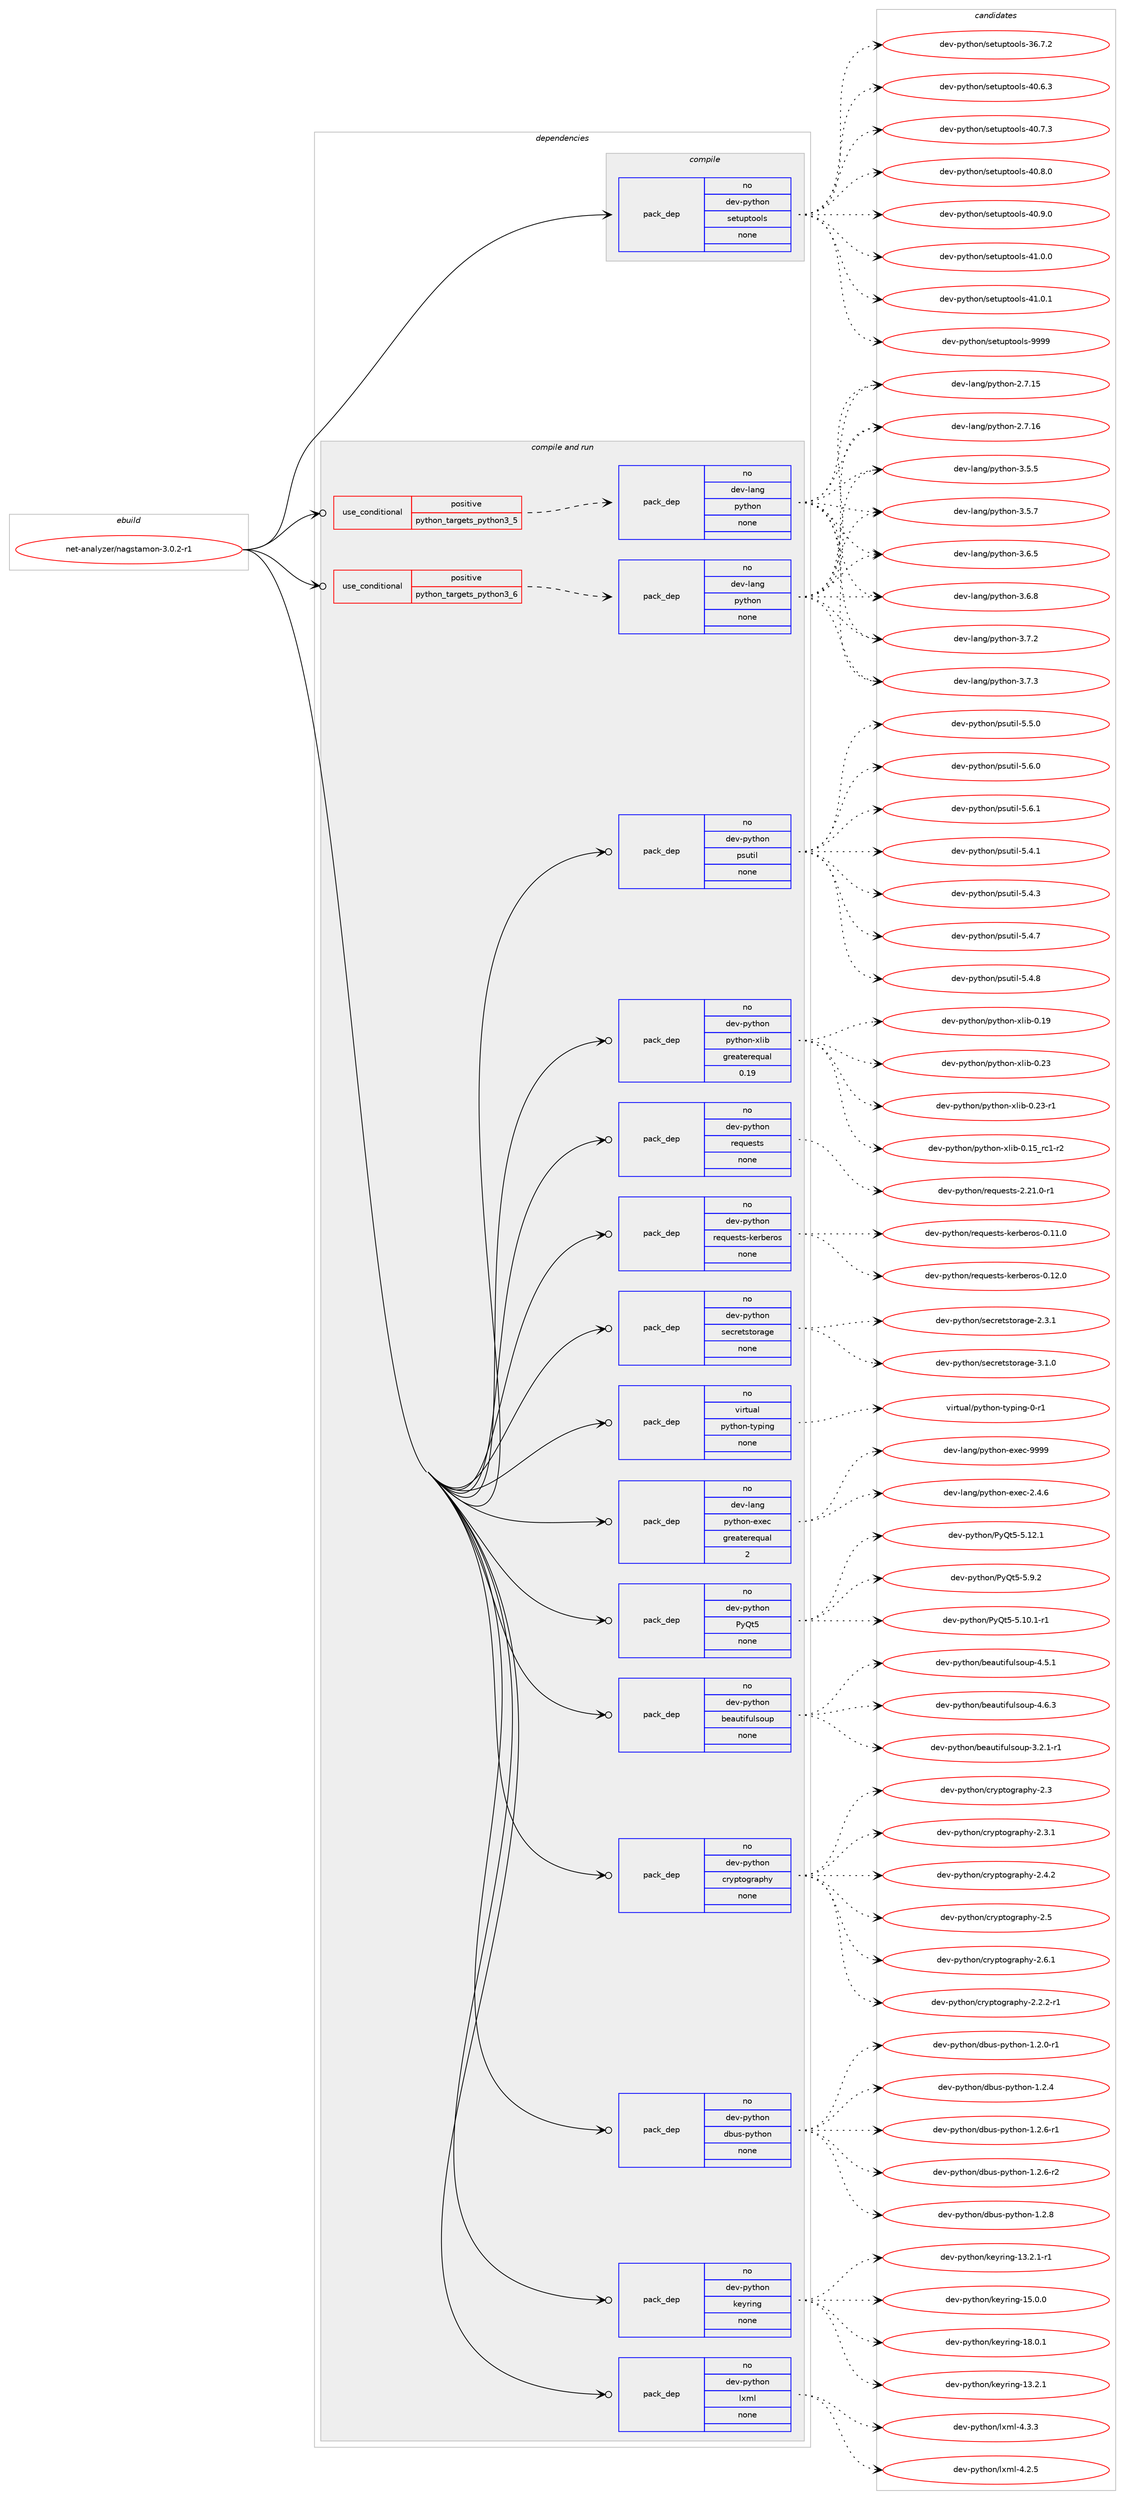 digraph prolog {

# *************
# Graph options
# *************

newrank=true;
concentrate=true;
compound=true;
graph [rankdir=LR,fontname=Helvetica,fontsize=10,ranksep=1.5];#, ranksep=2.5, nodesep=0.2];
edge  [arrowhead=vee];
node  [fontname=Helvetica,fontsize=10];

# **********
# The ebuild
# **********

subgraph cluster_leftcol {
color=gray;
rank=same;
label=<<i>ebuild</i>>;
id [label="net-analyzer/nagstamon-3.0.2-r1", color=red, width=4, href="../net-analyzer/nagstamon-3.0.2-r1.svg"];
}

# ****************
# The dependencies
# ****************

subgraph cluster_midcol {
color=gray;
label=<<i>dependencies</i>>;
subgraph cluster_compile {
fillcolor="#eeeeee";
style=filled;
label=<<i>compile</i>>;
subgraph pack841 {
dependency949 [label=<<TABLE BORDER="0" CELLBORDER="1" CELLSPACING="0" CELLPADDING="4" WIDTH="220"><TR><TD ROWSPAN="6" CELLPADDING="30">pack_dep</TD></TR><TR><TD WIDTH="110">no</TD></TR><TR><TD>dev-python</TD></TR><TR><TD>setuptools</TD></TR><TR><TD>none</TD></TR><TR><TD></TD></TR></TABLE>>, shape=none, color=blue];
}
id:e -> dependency949:w [weight=20,style="solid",arrowhead="vee"];
}
subgraph cluster_compileandrun {
fillcolor="#eeeeee";
style=filled;
label=<<i>compile and run</i>>;
subgraph cond94 {
dependency950 [label=<<TABLE BORDER="0" CELLBORDER="1" CELLSPACING="0" CELLPADDING="4"><TR><TD ROWSPAN="3" CELLPADDING="10">use_conditional</TD></TR><TR><TD>positive</TD></TR><TR><TD>python_targets_python3_5</TD></TR></TABLE>>, shape=none, color=red];
subgraph pack842 {
dependency951 [label=<<TABLE BORDER="0" CELLBORDER="1" CELLSPACING="0" CELLPADDING="4" WIDTH="220"><TR><TD ROWSPAN="6" CELLPADDING="30">pack_dep</TD></TR><TR><TD WIDTH="110">no</TD></TR><TR><TD>dev-lang</TD></TR><TR><TD>python</TD></TR><TR><TD>none</TD></TR><TR><TD></TD></TR></TABLE>>, shape=none, color=blue];
}
dependency950:e -> dependency951:w [weight=20,style="dashed",arrowhead="vee"];
}
id:e -> dependency950:w [weight=20,style="solid",arrowhead="odotvee"];
subgraph cond95 {
dependency952 [label=<<TABLE BORDER="0" CELLBORDER="1" CELLSPACING="0" CELLPADDING="4"><TR><TD ROWSPAN="3" CELLPADDING="10">use_conditional</TD></TR><TR><TD>positive</TD></TR><TR><TD>python_targets_python3_6</TD></TR></TABLE>>, shape=none, color=red];
subgraph pack843 {
dependency953 [label=<<TABLE BORDER="0" CELLBORDER="1" CELLSPACING="0" CELLPADDING="4" WIDTH="220"><TR><TD ROWSPAN="6" CELLPADDING="30">pack_dep</TD></TR><TR><TD WIDTH="110">no</TD></TR><TR><TD>dev-lang</TD></TR><TR><TD>python</TD></TR><TR><TD>none</TD></TR><TR><TD></TD></TR></TABLE>>, shape=none, color=blue];
}
dependency952:e -> dependency953:w [weight=20,style="dashed",arrowhead="vee"];
}
id:e -> dependency952:w [weight=20,style="solid",arrowhead="odotvee"];
subgraph pack844 {
dependency954 [label=<<TABLE BORDER="0" CELLBORDER="1" CELLSPACING="0" CELLPADDING="4" WIDTH="220"><TR><TD ROWSPAN="6" CELLPADDING="30">pack_dep</TD></TR><TR><TD WIDTH="110">no</TD></TR><TR><TD>dev-lang</TD></TR><TR><TD>python-exec</TD></TR><TR><TD>greaterequal</TD></TR><TR><TD>2</TD></TR></TABLE>>, shape=none, color=blue];
}
id:e -> dependency954:w [weight=20,style="solid",arrowhead="odotvee"];
subgraph pack845 {
dependency955 [label=<<TABLE BORDER="0" CELLBORDER="1" CELLSPACING="0" CELLPADDING="4" WIDTH="220"><TR><TD ROWSPAN="6" CELLPADDING="30">pack_dep</TD></TR><TR><TD WIDTH="110">no</TD></TR><TR><TD>dev-python</TD></TR><TR><TD>PyQt5</TD></TR><TR><TD>none</TD></TR><TR><TD></TD></TR></TABLE>>, shape=none, color=blue];
}
id:e -> dependency955:w [weight=20,style="solid",arrowhead="odotvee"];
subgraph pack846 {
dependency956 [label=<<TABLE BORDER="0" CELLBORDER="1" CELLSPACING="0" CELLPADDING="4" WIDTH="220"><TR><TD ROWSPAN="6" CELLPADDING="30">pack_dep</TD></TR><TR><TD WIDTH="110">no</TD></TR><TR><TD>dev-python</TD></TR><TR><TD>beautifulsoup</TD></TR><TR><TD>none</TD></TR><TR><TD></TD></TR></TABLE>>, shape=none, color=blue];
}
id:e -> dependency956:w [weight=20,style="solid",arrowhead="odotvee"];
subgraph pack847 {
dependency957 [label=<<TABLE BORDER="0" CELLBORDER="1" CELLSPACING="0" CELLPADDING="4" WIDTH="220"><TR><TD ROWSPAN="6" CELLPADDING="30">pack_dep</TD></TR><TR><TD WIDTH="110">no</TD></TR><TR><TD>dev-python</TD></TR><TR><TD>cryptography</TD></TR><TR><TD>none</TD></TR><TR><TD></TD></TR></TABLE>>, shape=none, color=blue];
}
id:e -> dependency957:w [weight=20,style="solid",arrowhead="odotvee"];
subgraph pack848 {
dependency958 [label=<<TABLE BORDER="0" CELLBORDER="1" CELLSPACING="0" CELLPADDING="4" WIDTH="220"><TR><TD ROWSPAN="6" CELLPADDING="30">pack_dep</TD></TR><TR><TD WIDTH="110">no</TD></TR><TR><TD>dev-python</TD></TR><TR><TD>dbus-python</TD></TR><TR><TD>none</TD></TR><TR><TD></TD></TR></TABLE>>, shape=none, color=blue];
}
id:e -> dependency958:w [weight=20,style="solid",arrowhead="odotvee"];
subgraph pack849 {
dependency959 [label=<<TABLE BORDER="0" CELLBORDER="1" CELLSPACING="0" CELLPADDING="4" WIDTH="220"><TR><TD ROWSPAN="6" CELLPADDING="30">pack_dep</TD></TR><TR><TD WIDTH="110">no</TD></TR><TR><TD>dev-python</TD></TR><TR><TD>keyring</TD></TR><TR><TD>none</TD></TR><TR><TD></TD></TR></TABLE>>, shape=none, color=blue];
}
id:e -> dependency959:w [weight=20,style="solid",arrowhead="odotvee"];
subgraph pack850 {
dependency960 [label=<<TABLE BORDER="0" CELLBORDER="1" CELLSPACING="0" CELLPADDING="4" WIDTH="220"><TR><TD ROWSPAN="6" CELLPADDING="30">pack_dep</TD></TR><TR><TD WIDTH="110">no</TD></TR><TR><TD>dev-python</TD></TR><TR><TD>lxml</TD></TR><TR><TD>none</TD></TR><TR><TD></TD></TR></TABLE>>, shape=none, color=blue];
}
id:e -> dependency960:w [weight=20,style="solid",arrowhead="odotvee"];
subgraph pack851 {
dependency961 [label=<<TABLE BORDER="0" CELLBORDER="1" CELLSPACING="0" CELLPADDING="4" WIDTH="220"><TR><TD ROWSPAN="6" CELLPADDING="30">pack_dep</TD></TR><TR><TD WIDTH="110">no</TD></TR><TR><TD>dev-python</TD></TR><TR><TD>psutil</TD></TR><TR><TD>none</TD></TR><TR><TD></TD></TR></TABLE>>, shape=none, color=blue];
}
id:e -> dependency961:w [weight=20,style="solid",arrowhead="odotvee"];
subgraph pack852 {
dependency962 [label=<<TABLE BORDER="0" CELLBORDER="1" CELLSPACING="0" CELLPADDING="4" WIDTH="220"><TR><TD ROWSPAN="6" CELLPADDING="30">pack_dep</TD></TR><TR><TD WIDTH="110">no</TD></TR><TR><TD>dev-python</TD></TR><TR><TD>python-xlib</TD></TR><TR><TD>greaterequal</TD></TR><TR><TD>0.19</TD></TR></TABLE>>, shape=none, color=blue];
}
id:e -> dependency962:w [weight=20,style="solid",arrowhead="odotvee"];
subgraph pack853 {
dependency963 [label=<<TABLE BORDER="0" CELLBORDER="1" CELLSPACING="0" CELLPADDING="4" WIDTH="220"><TR><TD ROWSPAN="6" CELLPADDING="30">pack_dep</TD></TR><TR><TD WIDTH="110">no</TD></TR><TR><TD>dev-python</TD></TR><TR><TD>requests</TD></TR><TR><TD>none</TD></TR><TR><TD></TD></TR></TABLE>>, shape=none, color=blue];
}
id:e -> dependency963:w [weight=20,style="solid",arrowhead="odotvee"];
subgraph pack854 {
dependency964 [label=<<TABLE BORDER="0" CELLBORDER="1" CELLSPACING="0" CELLPADDING="4" WIDTH="220"><TR><TD ROWSPAN="6" CELLPADDING="30">pack_dep</TD></TR><TR><TD WIDTH="110">no</TD></TR><TR><TD>dev-python</TD></TR><TR><TD>requests-kerberos</TD></TR><TR><TD>none</TD></TR><TR><TD></TD></TR></TABLE>>, shape=none, color=blue];
}
id:e -> dependency964:w [weight=20,style="solid",arrowhead="odotvee"];
subgraph pack855 {
dependency965 [label=<<TABLE BORDER="0" CELLBORDER="1" CELLSPACING="0" CELLPADDING="4" WIDTH="220"><TR><TD ROWSPAN="6" CELLPADDING="30">pack_dep</TD></TR><TR><TD WIDTH="110">no</TD></TR><TR><TD>dev-python</TD></TR><TR><TD>secretstorage</TD></TR><TR><TD>none</TD></TR><TR><TD></TD></TR></TABLE>>, shape=none, color=blue];
}
id:e -> dependency965:w [weight=20,style="solid",arrowhead="odotvee"];
subgraph pack856 {
dependency966 [label=<<TABLE BORDER="0" CELLBORDER="1" CELLSPACING="0" CELLPADDING="4" WIDTH="220"><TR><TD ROWSPAN="6" CELLPADDING="30">pack_dep</TD></TR><TR><TD WIDTH="110">no</TD></TR><TR><TD>virtual</TD></TR><TR><TD>python-typing</TD></TR><TR><TD>none</TD></TR><TR><TD></TD></TR></TABLE>>, shape=none, color=blue];
}
id:e -> dependency966:w [weight=20,style="solid",arrowhead="odotvee"];
}
subgraph cluster_run {
fillcolor="#eeeeee";
style=filled;
label=<<i>run</i>>;
}
}

# **************
# The candidates
# **************

subgraph cluster_choices {
rank=same;
color=gray;
label=<<i>candidates</i>>;

subgraph choice841 {
color=black;
nodesep=1;
choice100101118451121211161041111104711510111611711211611111110811545515446554650 [label="dev-python/setuptools-36.7.2", color=red, width=4,href="../dev-python/setuptools-36.7.2.svg"];
choice100101118451121211161041111104711510111611711211611111110811545524846544651 [label="dev-python/setuptools-40.6.3", color=red, width=4,href="../dev-python/setuptools-40.6.3.svg"];
choice100101118451121211161041111104711510111611711211611111110811545524846554651 [label="dev-python/setuptools-40.7.3", color=red, width=4,href="../dev-python/setuptools-40.7.3.svg"];
choice100101118451121211161041111104711510111611711211611111110811545524846564648 [label="dev-python/setuptools-40.8.0", color=red, width=4,href="../dev-python/setuptools-40.8.0.svg"];
choice100101118451121211161041111104711510111611711211611111110811545524846574648 [label="dev-python/setuptools-40.9.0", color=red, width=4,href="../dev-python/setuptools-40.9.0.svg"];
choice100101118451121211161041111104711510111611711211611111110811545524946484648 [label="dev-python/setuptools-41.0.0", color=red, width=4,href="../dev-python/setuptools-41.0.0.svg"];
choice100101118451121211161041111104711510111611711211611111110811545524946484649 [label="dev-python/setuptools-41.0.1", color=red, width=4,href="../dev-python/setuptools-41.0.1.svg"];
choice10010111845112121116104111110471151011161171121161111111081154557575757 [label="dev-python/setuptools-9999", color=red, width=4,href="../dev-python/setuptools-9999.svg"];
dependency949:e -> choice100101118451121211161041111104711510111611711211611111110811545515446554650:w [style=dotted,weight="100"];
dependency949:e -> choice100101118451121211161041111104711510111611711211611111110811545524846544651:w [style=dotted,weight="100"];
dependency949:e -> choice100101118451121211161041111104711510111611711211611111110811545524846554651:w [style=dotted,weight="100"];
dependency949:e -> choice100101118451121211161041111104711510111611711211611111110811545524846564648:w [style=dotted,weight="100"];
dependency949:e -> choice100101118451121211161041111104711510111611711211611111110811545524846574648:w [style=dotted,weight="100"];
dependency949:e -> choice100101118451121211161041111104711510111611711211611111110811545524946484648:w [style=dotted,weight="100"];
dependency949:e -> choice100101118451121211161041111104711510111611711211611111110811545524946484649:w [style=dotted,weight="100"];
dependency949:e -> choice10010111845112121116104111110471151011161171121161111111081154557575757:w [style=dotted,weight="100"];
}
subgraph choice842 {
color=black;
nodesep=1;
choice10010111845108971101034711212111610411111045504655464953 [label="dev-lang/python-2.7.15", color=red, width=4,href="../dev-lang/python-2.7.15.svg"];
choice10010111845108971101034711212111610411111045504655464954 [label="dev-lang/python-2.7.16", color=red, width=4,href="../dev-lang/python-2.7.16.svg"];
choice100101118451089711010347112121116104111110455146534653 [label="dev-lang/python-3.5.5", color=red, width=4,href="../dev-lang/python-3.5.5.svg"];
choice100101118451089711010347112121116104111110455146534655 [label="dev-lang/python-3.5.7", color=red, width=4,href="../dev-lang/python-3.5.7.svg"];
choice100101118451089711010347112121116104111110455146544653 [label="dev-lang/python-3.6.5", color=red, width=4,href="../dev-lang/python-3.6.5.svg"];
choice100101118451089711010347112121116104111110455146544656 [label="dev-lang/python-3.6.8", color=red, width=4,href="../dev-lang/python-3.6.8.svg"];
choice100101118451089711010347112121116104111110455146554650 [label="dev-lang/python-3.7.2", color=red, width=4,href="../dev-lang/python-3.7.2.svg"];
choice100101118451089711010347112121116104111110455146554651 [label="dev-lang/python-3.7.3", color=red, width=4,href="../dev-lang/python-3.7.3.svg"];
dependency951:e -> choice10010111845108971101034711212111610411111045504655464953:w [style=dotted,weight="100"];
dependency951:e -> choice10010111845108971101034711212111610411111045504655464954:w [style=dotted,weight="100"];
dependency951:e -> choice100101118451089711010347112121116104111110455146534653:w [style=dotted,weight="100"];
dependency951:e -> choice100101118451089711010347112121116104111110455146534655:w [style=dotted,weight="100"];
dependency951:e -> choice100101118451089711010347112121116104111110455146544653:w [style=dotted,weight="100"];
dependency951:e -> choice100101118451089711010347112121116104111110455146544656:w [style=dotted,weight="100"];
dependency951:e -> choice100101118451089711010347112121116104111110455146554650:w [style=dotted,weight="100"];
dependency951:e -> choice100101118451089711010347112121116104111110455146554651:w [style=dotted,weight="100"];
}
subgraph choice843 {
color=black;
nodesep=1;
choice10010111845108971101034711212111610411111045504655464953 [label="dev-lang/python-2.7.15", color=red, width=4,href="../dev-lang/python-2.7.15.svg"];
choice10010111845108971101034711212111610411111045504655464954 [label="dev-lang/python-2.7.16", color=red, width=4,href="../dev-lang/python-2.7.16.svg"];
choice100101118451089711010347112121116104111110455146534653 [label="dev-lang/python-3.5.5", color=red, width=4,href="../dev-lang/python-3.5.5.svg"];
choice100101118451089711010347112121116104111110455146534655 [label="dev-lang/python-3.5.7", color=red, width=4,href="../dev-lang/python-3.5.7.svg"];
choice100101118451089711010347112121116104111110455146544653 [label="dev-lang/python-3.6.5", color=red, width=4,href="../dev-lang/python-3.6.5.svg"];
choice100101118451089711010347112121116104111110455146544656 [label="dev-lang/python-3.6.8", color=red, width=4,href="../dev-lang/python-3.6.8.svg"];
choice100101118451089711010347112121116104111110455146554650 [label="dev-lang/python-3.7.2", color=red, width=4,href="../dev-lang/python-3.7.2.svg"];
choice100101118451089711010347112121116104111110455146554651 [label="dev-lang/python-3.7.3", color=red, width=4,href="../dev-lang/python-3.7.3.svg"];
dependency953:e -> choice10010111845108971101034711212111610411111045504655464953:w [style=dotted,weight="100"];
dependency953:e -> choice10010111845108971101034711212111610411111045504655464954:w [style=dotted,weight="100"];
dependency953:e -> choice100101118451089711010347112121116104111110455146534653:w [style=dotted,weight="100"];
dependency953:e -> choice100101118451089711010347112121116104111110455146534655:w [style=dotted,weight="100"];
dependency953:e -> choice100101118451089711010347112121116104111110455146544653:w [style=dotted,weight="100"];
dependency953:e -> choice100101118451089711010347112121116104111110455146544656:w [style=dotted,weight="100"];
dependency953:e -> choice100101118451089711010347112121116104111110455146554650:w [style=dotted,weight="100"];
dependency953:e -> choice100101118451089711010347112121116104111110455146554651:w [style=dotted,weight="100"];
}
subgraph choice844 {
color=black;
nodesep=1;
choice1001011184510897110103471121211161041111104510112010199455046524654 [label="dev-lang/python-exec-2.4.6", color=red, width=4,href="../dev-lang/python-exec-2.4.6.svg"];
choice10010111845108971101034711212111610411111045101120101994557575757 [label="dev-lang/python-exec-9999", color=red, width=4,href="../dev-lang/python-exec-9999.svg"];
dependency954:e -> choice1001011184510897110103471121211161041111104510112010199455046524654:w [style=dotted,weight="100"];
dependency954:e -> choice10010111845108971101034711212111610411111045101120101994557575757:w [style=dotted,weight="100"];
}
subgraph choice845 {
color=black;
nodesep=1;
choice1001011184511212111610411111047801218111653455346494846494511449 [label="dev-python/PyQt5-5.10.1-r1", color=red, width=4,href="../dev-python/PyQt5-5.10.1-r1.svg"];
choice100101118451121211161041111104780121811165345534649504649 [label="dev-python/PyQt5-5.12.1", color=red, width=4,href="../dev-python/PyQt5-5.12.1.svg"];
choice1001011184511212111610411111047801218111653455346574650 [label="dev-python/PyQt5-5.9.2", color=red, width=4,href="../dev-python/PyQt5-5.9.2.svg"];
dependency955:e -> choice1001011184511212111610411111047801218111653455346494846494511449:w [style=dotted,weight="100"];
dependency955:e -> choice100101118451121211161041111104780121811165345534649504649:w [style=dotted,weight="100"];
dependency955:e -> choice1001011184511212111610411111047801218111653455346574650:w [style=dotted,weight="100"];
}
subgraph choice846 {
color=black;
nodesep=1;
choice100101118451121211161041111104798101971171161051021171081151111171124551465046494511449 [label="dev-python/beautifulsoup-3.2.1-r1", color=red, width=4,href="../dev-python/beautifulsoup-3.2.1-r1.svg"];
choice10010111845112121116104111110479810197117116105102117108115111117112455246534649 [label="dev-python/beautifulsoup-4.5.1", color=red, width=4,href="../dev-python/beautifulsoup-4.5.1.svg"];
choice10010111845112121116104111110479810197117116105102117108115111117112455246544651 [label="dev-python/beautifulsoup-4.6.3", color=red, width=4,href="../dev-python/beautifulsoup-4.6.3.svg"];
dependency956:e -> choice100101118451121211161041111104798101971171161051021171081151111171124551465046494511449:w [style=dotted,weight="100"];
dependency956:e -> choice10010111845112121116104111110479810197117116105102117108115111117112455246534649:w [style=dotted,weight="100"];
dependency956:e -> choice10010111845112121116104111110479810197117116105102117108115111117112455246544651:w [style=dotted,weight="100"];
}
subgraph choice847 {
color=black;
nodesep=1;
choice100101118451121211161041111104799114121112116111103114971121041214550465046504511449 [label="dev-python/cryptography-2.2.2-r1", color=red, width=4,href="../dev-python/cryptography-2.2.2-r1.svg"];
choice1001011184511212111610411111047991141211121161111031149711210412145504651 [label="dev-python/cryptography-2.3", color=red, width=4,href="../dev-python/cryptography-2.3.svg"];
choice10010111845112121116104111110479911412111211611110311497112104121455046514649 [label="dev-python/cryptography-2.3.1", color=red, width=4,href="../dev-python/cryptography-2.3.1.svg"];
choice10010111845112121116104111110479911412111211611110311497112104121455046524650 [label="dev-python/cryptography-2.4.2", color=red, width=4,href="../dev-python/cryptography-2.4.2.svg"];
choice1001011184511212111610411111047991141211121161111031149711210412145504653 [label="dev-python/cryptography-2.5", color=red, width=4,href="../dev-python/cryptography-2.5.svg"];
choice10010111845112121116104111110479911412111211611110311497112104121455046544649 [label="dev-python/cryptography-2.6.1", color=red, width=4,href="../dev-python/cryptography-2.6.1.svg"];
dependency957:e -> choice100101118451121211161041111104799114121112116111103114971121041214550465046504511449:w [style=dotted,weight="100"];
dependency957:e -> choice1001011184511212111610411111047991141211121161111031149711210412145504651:w [style=dotted,weight="100"];
dependency957:e -> choice10010111845112121116104111110479911412111211611110311497112104121455046514649:w [style=dotted,weight="100"];
dependency957:e -> choice10010111845112121116104111110479911412111211611110311497112104121455046524650:w [style=dotted,weight="100"];
dependency957:e -> choice1001011184511212111610411111047991141211121161111031149711210412145504653:w [style=dotted,weight="100"];
dependency957:e -> choice10010111845112121116104111110479911412111211611110311497112104121455046544649:w [style=dotted,weight="100"];
}
subgraph choice848 {
color=black;
nodesep=1;
choice100101118451121211161041111104710098117115451121211161041111104549465046484511449 [label="dev-python/dbus-python-1.2.0-r1", color=red, width=4,href="../dev-python/dbus-python-1.2.0-r1.svg"];
choice10010111845112121116104111110471009811711545112121116104111110454946504652 [label="dev-python/dbus-python-1.2.4", color=red, width=4,href="../dev-python/dbus-python-1.2.4.svg"];
choice100101118451121211161041111104710098117115451121211161041111104549465046544511449 [label="dev-python/dbus-python-1.2.6-r1", color=red, width=4,href="../dev-python/dbus-python-1.2.6-r1.svg"];
choice100101118451121211161041111104710098117115451121211161041111104549465046544511450 [label="dev-python/dbus-python-1.2.6-r2", color=red, width=4,href="../dev-python/dbus-python-1.2.6-r2.svg"];
choice10010111845112121116104111110471009811711545112121116104111110454946504656 [label="dev-python/dbus-python-1.2.8", color=red, width=4,href="../dev-python/dbus-python-1.2.8.svg"];
dependency958:e -> choice100101118451121211161041111104710098117115451121211161041111104549465046484511449:w [style=dotted,weight="100"];
dependency958:e -> choice10010111845112121116104111110471009811711545112121116104111110454946504652:w [style=dotted,weight="100"];
dependency958:e -> choice100101118451121211161041111104710098117115451121211161041111104549465046544511449:w [style=dotted,weight="100"];
dependency958:e -> choice100101118451121211161041111104710098117115451121211161041111104549465046544511450:w [style=dotted,weight="100"];
dependency958:e -> choice10010111845112121116104111110471009811711545112121116104111110454946504656:w [style=dotted,weight="100"];
}
subgraph choice849 {
color=black;
nodesep=1;
choice100101118451121211161041111104710710112111410511010345495146504649 [label="dev-python/keyring-13.2.1", color=red, width=4,href="../dev-python/keyring-13.2.1.svg"];
choice1001011184511212111610411111047107101121114105110103454951465046494511449 [label="dev-python/keyring-13.2.1-r1", color=red, width=4,href="../dev-python/keyring-13.2.1-r1.svg"];
choice100101118451121211161041111104710710112111410511010345495346484648 [label="dev-python/keyring-15.0.0", color=red, width=4,href="../dev-python/keyring-15.0.0.svg"];
choice100101118451121211161041111104710710112111410511010345495646484649 [label="dev-python/keyring-18.0.1", color=red, width=4,href="../dev-python/keyring-18.0.1.svg"];
dependency959:e -> choice100101118451121211161041111104710710112111410511010345495146504649:w [style=dotted,weight="100"];
dependency959:e -> choice1001011184511212111610411111047107101121114105110103454951465046494511449:w [style=dotted,weight="100"];
dependency959:e -> choice100101118451121211161041111104710710112111410511010345495346484648:w [style=dotted,weight="100"];
dependency959:e -> choice100101118451121211161041111104710710112111410511010345495646484649:w [style=dotted,weight="100"];
}
subgraph choice850 {
color=black;
nodesep=1;
choice1001011184511212111610411111047108120109108455246504653 [label="dev-python/lxml-4.2.5", color=red, width=4,href="../dev-python/lxml-4.2.5.svg"];
choice1001011184511212111610411111047108120109108455246514651 [label="dev-python/lxml-4.3.3", color=red, width=4,href="../dev-python/lxml-4.3.3.svg"];
dependency960:e -> choice1001011184511212111610411111047108120109108455246504653:w [style=dotted,weight="100"];
dependency960:e -> choice1001011184511212111610411111047108120109108455246514651:w [style=dotted,weight="100"];
}
subgraph choice851 {
color=black;
nodesep=1;
choice1001011184511212111610411111047112115117116105108455346524649 [label="dev-python/psutil-5.4.1", color=red, width=4,href="../dev-python/psutil-5.4.1.svg"];
choice1001011184511212111610411111047112115117116105108455346524651 [label="dev-python/psutil-5.4.3", color=red, width=4,href="../dev-python/psutil-5.4.3.svg"];
choice1001011184511212111610411111047112115117116105108455346524655 [label="dev-python/psutil-5.4.7", color=red, width=4,href="../dev-python/psutil-5.4.7.svg"];
choice1001011184511212111610411111047112115117116105108455346524656 [label="dev-python/psutil-5.4.8", color=red, width=4,href="../dev-python/psutil-5.4.8.svg"];
choice1001011184511212111610411111047112115117116105108455346534648 [label="dev-python/psutil-5.5.0", color=red, width=4,href="../dev-python/psutil-5.5.0.svg"];
choice1001011184511212111610411111047112115117116105108455346544648 [label="dev-python/psutil-5.6.0", color=red, width=4,href="../dev-python/psutil-5.6.0.svg"];
choice1001011184511212111610411111047112115117116105108455346544649 [label="dev-python/psutil-5.6.1", color=red, width=4,href="../dev-python/psutil-5.6.1.svg"];
dependency961:e -> choice1001011184511212111610411111047112115117116105108455346524649:w [style=dotted,weight="100"];
dependency961:e -> choice1001011184511212111610411111047112115117116105108455346524651:w [style=dotted,weight="100"];
dependency961:e -> choice1001011184511212111610411111047112115117116105108455346524655:w [style=dotted,weight="100"];
dependency961:e -> choice1001011184511212111610411111047112115117116105108455346524656:w [style=dotted,weight="100"];
dependency961:e -> choice1001011184511212111610411111047112115117116105108455346534648:w [style=dotted,weight="100"];
dependency961:e -> choice1001011184511212111610411111047112115117116105108455346544648:w [style=dotted,weight="100"];
dependency961:e -> choice1001011184511212111610411111047112115117116105108455346544649:w [style=dotted,weight="100"];
}
subgraph choice852 {
color=black;
nodesep=1;
choice1001011184511212111610411111047112121116104111110451201081059845484649539511499494511450 [label="dev-python/python-xlib-0.15_rc1-r2", color=red, width=4,href="../dev-python/python-xlib-0.15_rc1-r2.svg"];
choice100101118451121211161041111104711212111610411111045120108105984548464957 [label="dev-python/python-xlib-0.19", color=red, width=4,href="../dev-python/python-xlib-0.19.svg"];
choice100101118451121211161041111104711212111610411111045120108105984548465051 [label="dev-python/python-xlib-0.23", color=red, width=4,href="../dev-python/python-xlib-0.23.svg"];
choice1001011184511212111610411111047112121116104111110451201081059845484650514511449 [label="dev-python/python-xlib-0.23-r1", color=red, width=4,href="../dev-python/python-xlib-0.23-r1.svg"];
dependency962:e -> choice1001011184511212111610411111047112121116104111110451201081059845484649539511499494511450:w [style=dotted,weight="100"];
dependency962:e -> choice100101118451121211161041111104711212111610411111045120108105984548464957:w [style=dotted,weight="100"];
dependency962:e -> choice100101118451121211161041111104711212111610411111045120108105984548465051:w [style=dotted,weight="100"];
dependency962:e -> choice1001011184511212111610411111047112121116104111110451201081059845484650514511449:w [style=dotted,weight="100"];
}
subgraph choice853 {
color=black;
nodesep=1;
choice1001011184511212111610411111047114101113117101115116115455046504946484511449 [label="dev-python/requests-2.21.0-r1", color=red, width=4,href="../dev-python/requests-2.21.0-r1.svg"];
dependency963:e -> choice1001011184511212111610411111047114101113117101115116115455046504946484511449:w [style=dotted,weight="100"];
}
subgraph choice854 {
color=black;
nodesep=1;
choice1001011184511212111610411111047114101113117101115116115451071011149810111411111545484649494648 [label="dev-python/requests-kerberos-0.11.0", color=red, width=4,href="../dev-python/requests-kerberos-0.11.0.svg"];
choice1001011184511212111610411111047114101113117101115116115451071011149810111411111545484649504648 [label="dev-python/requests-kerberos-0.12.0", color=red, width=4,href="../dev-python/requests-kerberos-0.12.0.svg"];
dependency964:e -> choice1001011184511212111610411111047114101113117101115116115451071011149810111411111545484649494648:w [style=dotted,weight="100"];
dependency964:e -> choice1001011184511212111610411111047114101113117101115116115451071011149810111411111545484649504648:w [style=dotted,weight="100"];
}
subgraph choice855 {
color=black;
nodesep=1;
choice10010111845112121116104111110471151019911410111611511611111497103101455046514649 [label="dev-python/secretstorage-2.3.1", color=red, width=4,href="../dev-python/secretstorage-2.3.1.svg"];
choice10010111845112121116104111110471151019911410111611511611111497103101455146494648 [label="dev-python/secretstorage-3.1.0", color=red, width=4,href="../dev-python/secretstorage-3.1.0.svg"];
dependency965:e -> choice10010111845112121116104111110471151019911410111611511611111497103101455046514649:w [style=dotted,weight="100"];
dependency965:e -> choice10010111845112121116104111110471151019911410111611511611111497103101455146494648:w [style=dotted,weight="100"];
}
subgraph choice856 {
color=black;
nodesep=1;
choice11810511411611797108471121211161041111104511612111210511010345484511449 [label="virtual/python-typing-0-r1", color=red, width=4,href="../virtual/python-typing-0-r1.svg"];
dependency966:e -> choice11810511411611797108471121211161041111104511612111210511010345484511449:w [style=dotted,weight="100"];
}
}

}
